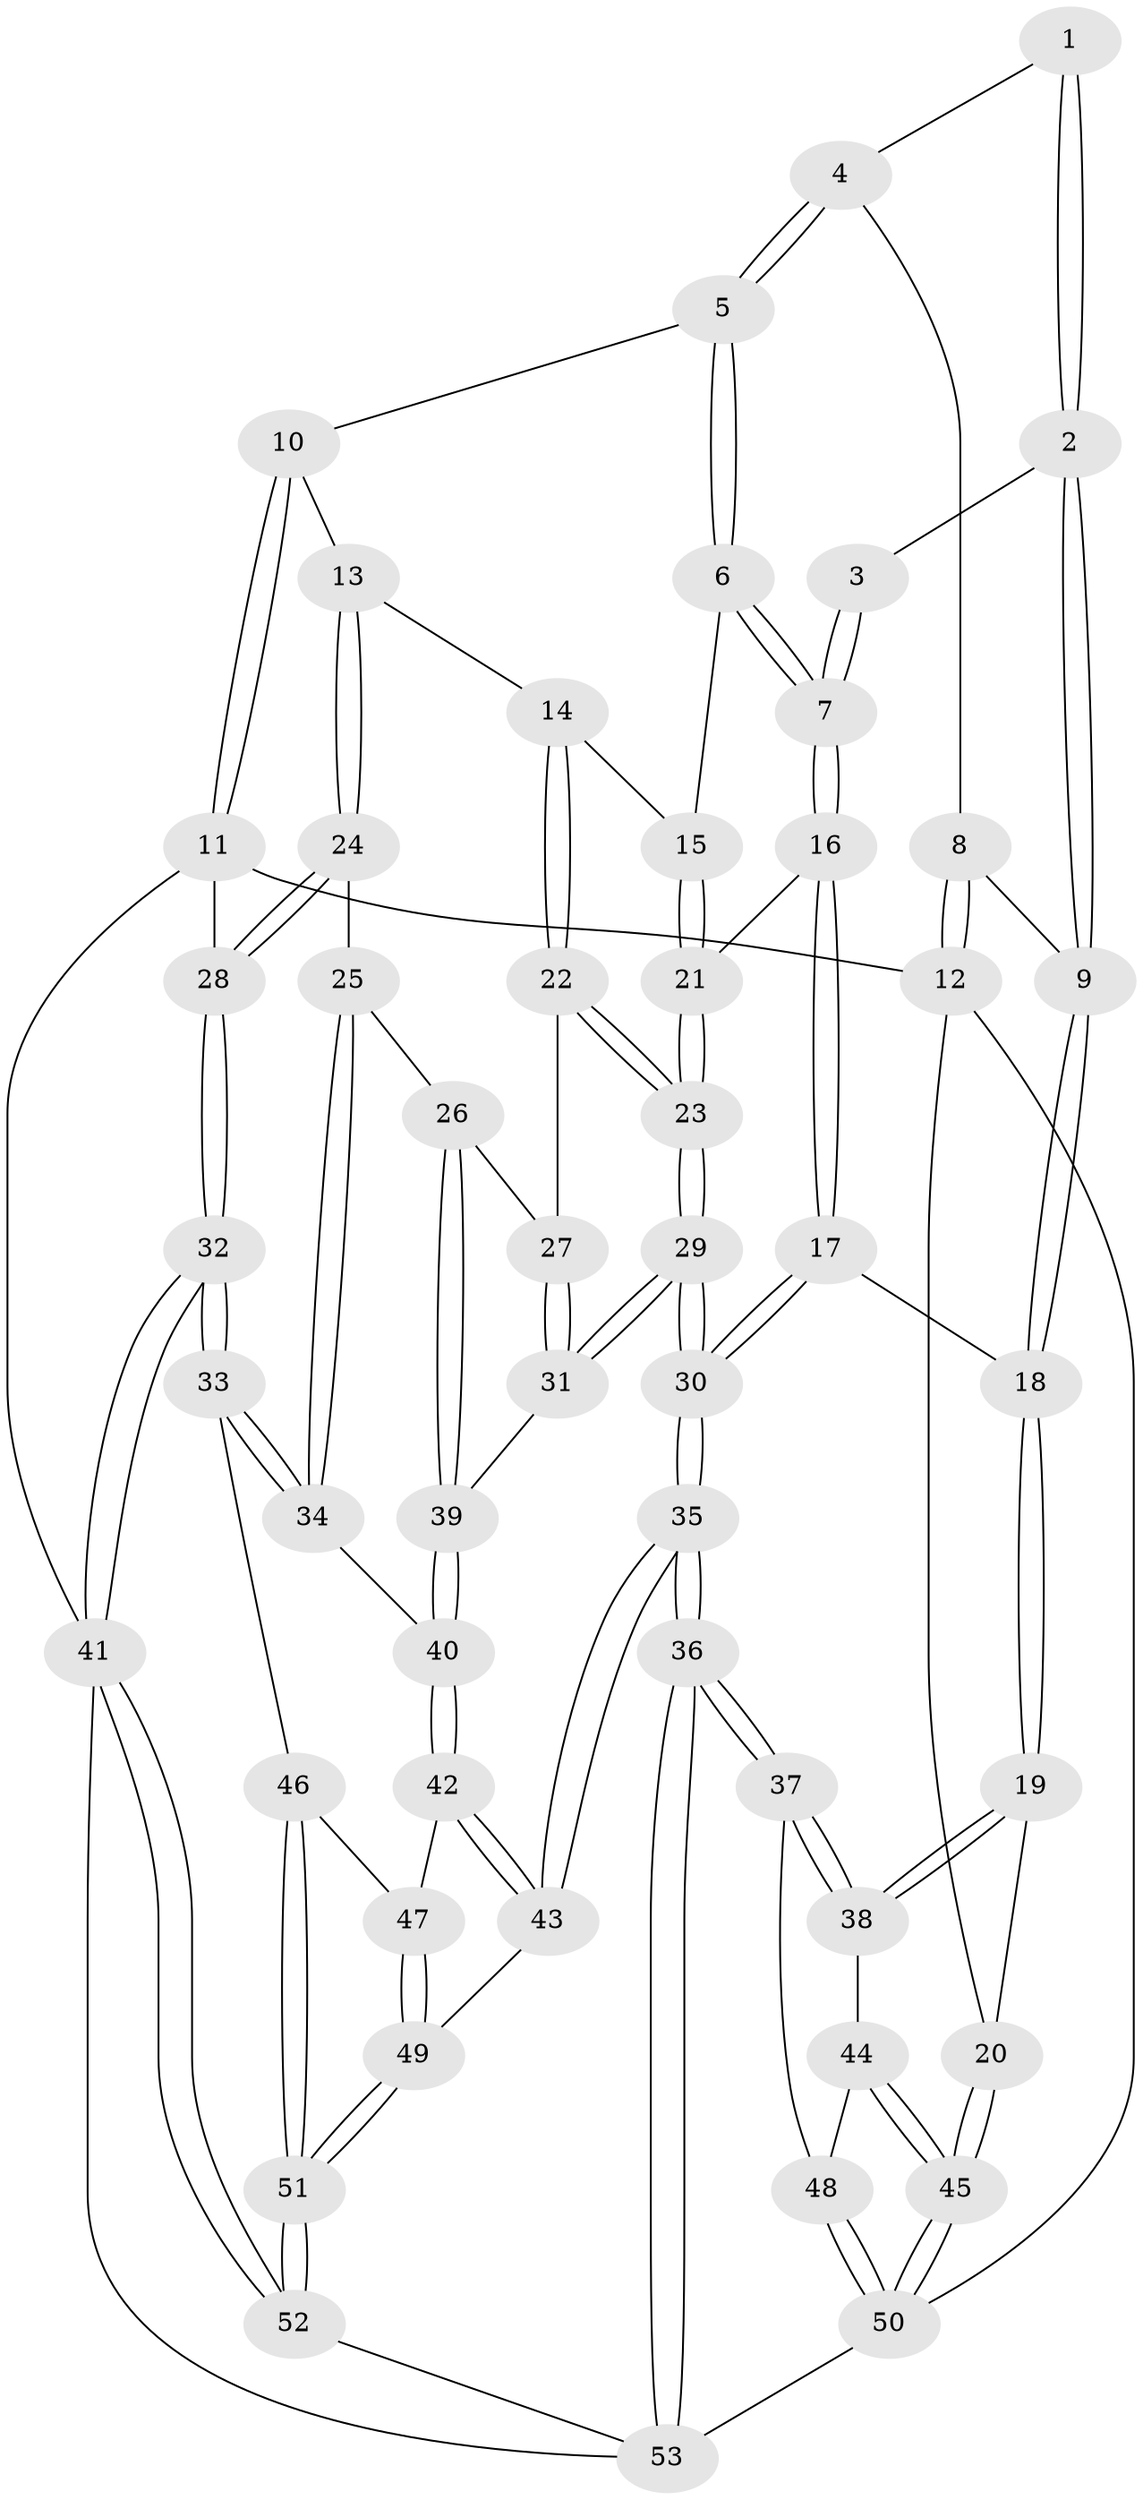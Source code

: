 // coarse degree distribution, {7: 0.05405405405405406, 3: 0.10810810810810811, 4: 0.2702702702702703, 5: 0.3783783783783784, 6: 0.1891891891891892}
// Generated by graph-tools (version 1.1) at 2025/21/03/04/25 18:21:34]
// undirected, 53 vertices, 129 edges
graph export_dot {
graph [start="1"]
  node [color=gray90,style=filled];
  1 [pos="+0.39697834254021436+0.05167153193052645"];
  2 [pos="+0.26906131943496725+0.15319864464259342"];
  3 [pos="+0.3867275191996216+0.20435513253532978"];
  4 [pos="+0.576247896399698+0"];
  5 [pos="+0.6100269116844498+0"];
  6 [pos="+0.6098172939954541+0"];
  7 [pos="+0.44199311909254774+0.24921801637061408"];
  8 [pos="+0+0"];
  9 [pos="+0.24400519624217898+0.16821537418832622"];
  10 [pos="+0.81318927755857+0"];
  11 [pos="+1+0"];
  12 [pos="+0+0"];
  13 [pos="+0.9317184766924647+0.31097857928909517"];
  14 [pos="+0.7354134080765067+0.2703827415051291"];
  15 [pos="+0.6480494634703334+0.13907867688565115"];
  16 [pos="+0.4027772615366718+0.35291895449236066"];
  17 [pos="+0.24003946322193037+0.37675801872578496"];
  18 [pos="+0.13957099569511006+0.3565208070507932"];
  19 [pos="+0.028670353265363324+0.39245931794888106"];
  20 [pos="+0+0.3647553793183515"];
  21 [pos="+0.5170065025730178+0.40730147107102077"];
  22 [pos="+0.6737351828255256+0.4346079162565952"];
  23 [pos="+0.5415713966381208+0.43738982487811645"];
  24 [pos="+1+0.37679646393567073"];
  25 [pos="+0.974894257248258+0.41072036577523174"];
  26 [pos="+0.7734203724523961+0.5092031844689384"];
  27 [pos="+0.6819248974844851+0.4422766131097851"];
  28 [pos="+1+0.3726615628475409"];
  29 [pos="+0.48328172853473034+0.6698633339257398"];
  30 [pos="+0.4670170366123069+0.6926138436900205"];
  31 [pos="+0.6172286687682175+0.6261053733516111"];
  32 [pos="+1+0.7472453846546058"];
  33 [pos="+1+0.7456658640891598"];
  34 [pos="+0.9221133202224586+0.6217068675448918"];
  35 [pos="+0.4067605906311269+0.9098237123486361"];
  36 [pos="+0.3951869845938085+0.9239305270935341"];
  37 [pos="+0.3876184137355493+0.9193109741638564"];
  38 [pos="+0.0848519243452497+0.5111858892764063"];
  39 [pos="+0.765350914285812+0.6070149032907826"];
  40 [pos="+0.7876489325105634+0.6521190336882393"];
  41 [pos="+1+1"];
  42 [pos="+0.7879296647686223+0.6869262089347564"];
  43 [pos="+0.585827557243172+0.8553002617698388"];
  44 [pos="+0.036322963430144066+0.7641640201239546"];
  45 [pos="+0+0.7894774725905395"];
  46 [pos="+0.9482598314836722+0.7809561491449613"];
  47 [pos="+0.8349104731921158+0.7370267449431946"];
  48 [pos="+0.15917248951500593+0.8806882184662096"];
  49 [pos="+0.7884015681582037+0.8801644476607439"];
  50 [pos="+0+0.9904800946866947"];
  51 [pos="+0.8719635709969575+0.9416533135562285"];
  52 [pos="+0.9889553720973694+1"];
  53 [pos="+0.40709989533255525+1"];
  1 -- 2;
  1 -- 2;
  1 -- 4;
  2 -- 3;
  2 -- 9;
  2 -- 9;
  3 -- 7;
  3 -- 7;
  4 -- 5;
  4 -- 5;
  4 -- 8;
  5 -- 6;
  5 -- 6;
  5 -- 10;
  6 -- 7;
  6 -- 7;
  6 -- 15;
  7 -- 16;
  7 -- 16;
  8 -- 9;
  8 -- 12;
  8 -- 12;
  9 -- 18;
  9 -- 18;
  10 -- 11;
  10 -- 11;
  10 -- 13;
  11 -- 12;
  11 -- 28;
  11 -- 41;
  12 -- 20;
  12 -- 50;
  13 -- 14;
  13 -- 24;
  13 -- 24;
  14 -- 15;
  14 -- 22;
  14 -- 22;
  15 -- 21;
  15 -- 21;
  16 -- 17;
  16 -- 17;
  16 -- 21;
  17 -- 18;
  17 -- 30;
  17 -- 30;
  18 -- 19;
  18 -- 19;
  19 -- 20;
  19 -- 38;
  19 -- 38;
  20 -- 45;
  20 -- 45;
  21 -- 23;
  21 -- 23;
  22 -- 23;
  22 -- 23;
  22 -- 27;
  23 -- 29;
  23 -- 29;
  24 -- 25;
  24 -- 28;
  24 -- 28;
  25 -- 26;
  25 -- 34;
  25 -- 34;
  26 -- 27;
  26 -- 39;
  26 -- 39;
  27 -- 31;
  27 -- 31;
  28 -- 32;
  28 -- 32;
  29 -- 30;
  29 -- 30;
  29 -- 31;
  29 -- 31;
  30 -- 35;
  30 -- 35;
  31 -- 39;
  32 -- 33;
  32 -- 33;
  32 -- 41;
  32 -- 41;
  33 -- 34;
  33 -- 34;
  33 -- 46;
  34 -- 40;
  35 -- 36;
  35 -- 36;
  35 -- 43;
  35 -- 43;
  36 -- 37;
  36 -- 37;
  36 -- 53;
  36 -- 53;
  37 -- 38;
  37 -- 38;
  37 -- 48;
  38 -- 44;
  39 -- 40;
  39 -- 40;
  40 -- 42;
  40 -- 42;
  41 -- 52;
  41 -- 52;
  41 -- 53;
  42 -- 43;
  42 -- 43;
  42 -- 47;
  43 -- 49;
  44 -- 45;
  44 -- 45;
  44 -- 48;
  45 -- 50;
  45 -- 50;
  46 -- 47;
  46 -- 51;
  46 -- 51;
  47 -- 49;
  47 -- 49;
  48 -- 50;
  48 -- 50;
  49 -- 51;
  49 -- 51;
  50 -- 53;
  51 -- 52;
  51 -- 52;
  52 -- 53;
}
